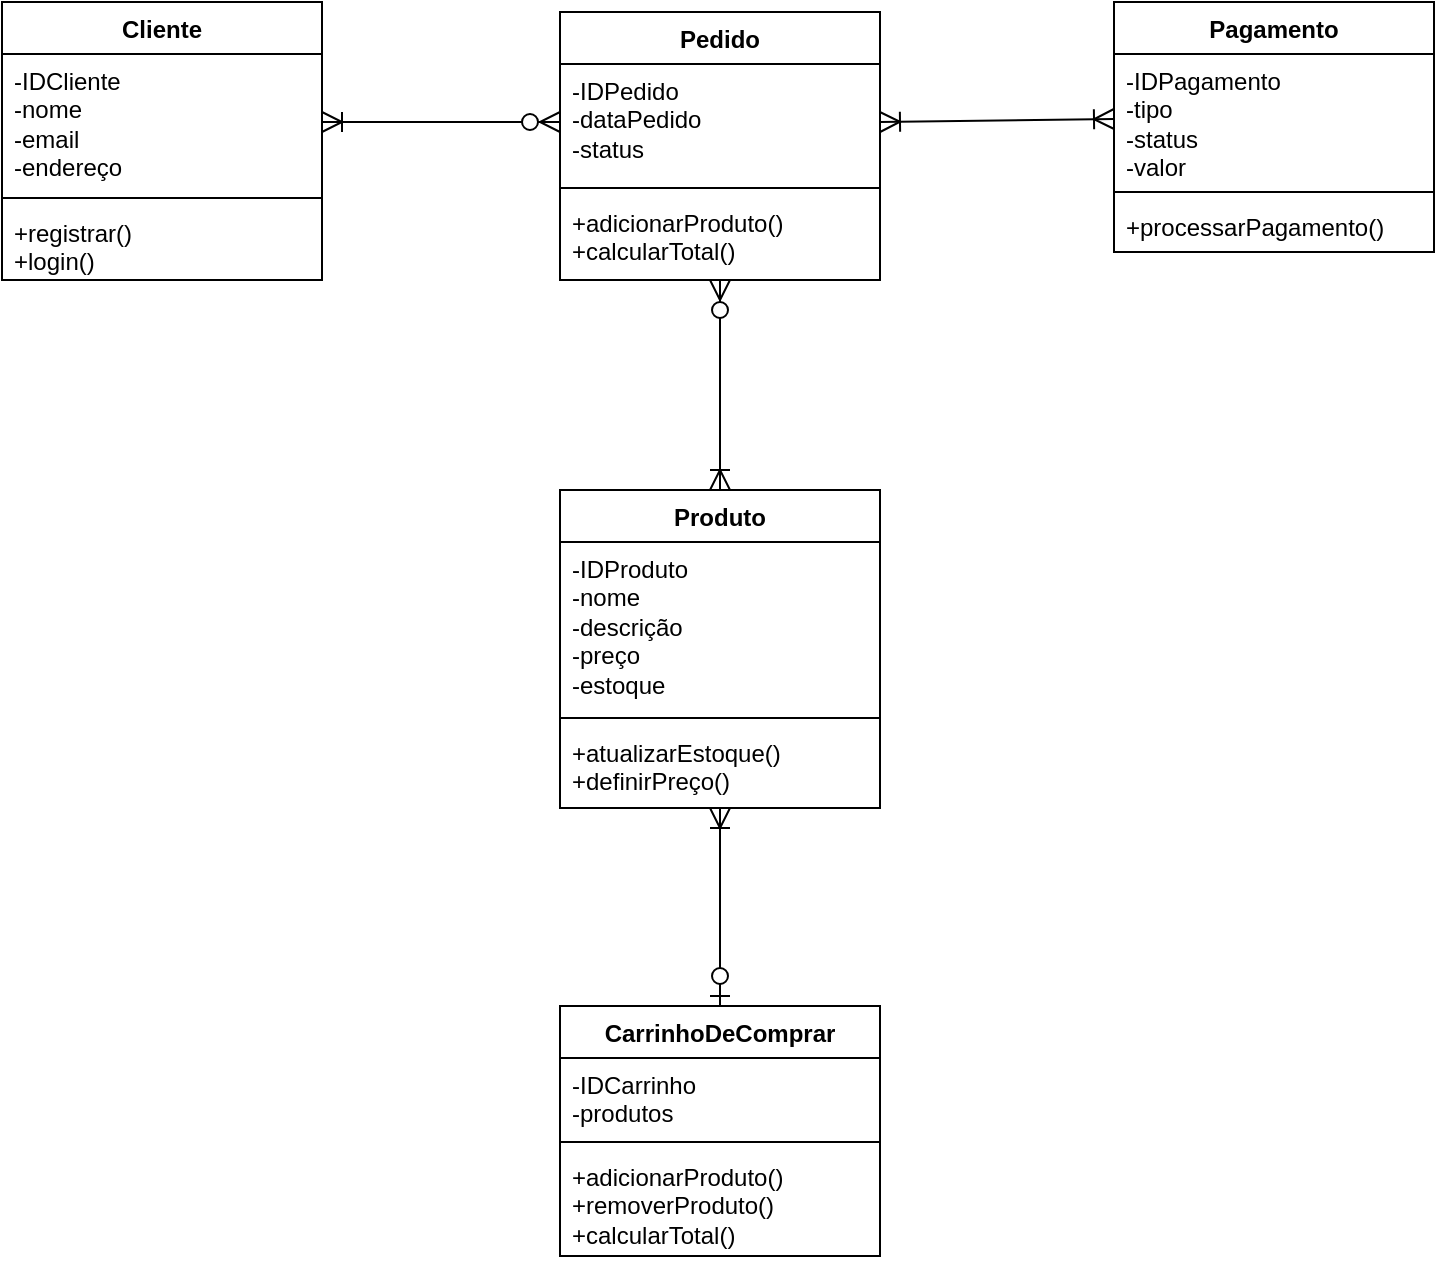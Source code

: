 <mxfile version="24.0.7" type="github" pages="2">
  <diagram name="DClasse - 01" id="OuO_ZdvTBSdrr3kOte6p">
    <mxGraphModel dx="1674" dy="1949" grid="1" gridSize="10" guides="1" tooltips="1" connect="1" arrows="1" fold="1" page="1" pageScale="1" pageWidth="827" pageHeight="1169" math="0" shadow="0">
      <root>
        <mxCell id="0" />
        <mxCell id="1" parent="0" />
        <mxCell id="bdUPGDWGOzHbn5Srj9QY-1" value="Produto" style="swimlane;fontStyle=1;align=center;verticalAlign=top;childLayout=stackLayout;horizontal=1;startSize=26;horizontalStack=0;resizeParent=1;resizeParentMax=0;resizeLast=0;collapsible=1;marginBottom=0;whiteSpace=wrap;html=1;" vertex="1" parent="1">
          <mxGeometry x="335" y="114" width="160" height="159" as="geometry" />
        </mxCell>
        <mxCell id="bdUPGDWGOzHbn5Srj9QY-2" value="-IDProduto&lt;div&gt;-nome&lt;/div&gt;&lt;div&gt;-descrição&lt;/div&gt;&lt;div&gt;-preço&lt;/div&gt;&lt;div&gt;-estoque&lt;/div&gt;" style="text;strokeColor=none;fillColor=none;align=left;verticalAlign=top;spacingLeft=4;spacingRight=4;overflow=hidden;rotatable=0;points=[[0,0.5],[1,0.5]];portConstraint=eastwest;whiteSpace=wrap;html=1;" vertex="1" parent="bdUPGDWGOzHbn5Srj9QY-1">
          <mxGeometry y="26" width="160" height="84" as="geometry" />
        </mxCell>
        <mxCell id="bdUPGDWGOzHbn5Srj9QY-3" value="" style="line;strokeWidth=1;fillColor=none;align=left;verticalAlign=middle;spacingTop=-1;spacingLeft=3;spacingRight=3;rotatable=0;labelPosition=right;points=[];portConstraint=eastwest;strokeColor=inherit;" vertex="1" parent="bdUPGDWGOzHbn5Srj9QY-1">
          <mxGeometry y="110" width="160" height="8" as="geometry" />
        </mxCell>
        <mxCell id="bdUPGDWGOzHbn5Srj9QY-4" value="+atualizarEstoque()&lt;div&gt;+definirPreço()&lt;/div&gt;" style="text;strokeColor=none;fillColor=none;align=left;verticalAlign=top;spacingLeft=4;spacingRight=4;overflow=hidden;rotatable=0;points=[[0,0.5],[1,0.5]];portConstraint=eastwest;whiteSpace=wrap;html=1;" vertex="1" parent="bdUPGDWGOzHbn5Srj9QY-1">
          <mxGeometry y="118" width="160" height="41" as="geometry" />
        </mxCell>
        <mxCell id="bdUPGDWGOzHbn5Srj9QY-5" value="Pedido" style="swimlane;fontStyle=1;align=center;verticalAlign=top;childLayout=stackLayout;horizontal=1;startSize=26;horizontalStack=0;resizeParent=1;resizeParentMax=0;resizeLast=0;collapsible=1;marginBottom=0;whiteSpace=wrap;html=1;" vertex="1" parent="1">
          <mxGeometry x="335" y="-125" width="160" height="134" as="geometry" />
        </mxCell>
        <mxCell id="bdUPGDWGOzHbn5Srj9QY-6" value="-IDPedido&lt;div&gt;-dataPedido&lt;/div&gt;&lt;div&gt;-status&lt;/div&gt;" style="text;strokeColor=none;fillColor=none;align=left;verticalAlign=top;spacingLeft=4;spacingRight=4;overflow=hidden;rotatable=0;points=[[0,0.5],[1,0.5]];portConstraint=eastwest;whiteSpace=wrap;html=1;" vertex="1" parent="bdUPGDWGOzHbn5Srj9QY-5">
          <mxGeometry y="26" width="160" height="58" as="geometry" />
        </mxCell>
        <mxCell id="bdUPGDWGOzHbn5Srj9QY-7" value="" style="line;strokeWidth=1;fillColor=none;align=left;verticalAlign=middle;spacingTop=-1;spacingLeft=3;spacingRight=3;rotatable=0;labelPosition=right;points=[];portConstraint=eastwest;strokeColor=inherit;" vertex="1" parent="bdUPGDWGOzHbn5Srj9QY-5">
          <mxGeometry y="84" width="160" height="8" as="geometry" />
        </mxCell>
        <mxCell id="bdUPGDWGOzHbn5Srj9QY-8" value="+adicionarProduto()&lt;div&gt;+calcularTotal()&lt;/div&gt;" style="text;strokeColor=none;fillColor=none;align=left;verticalAlign=top;spacingLeft=4;spacingRight=4;overflow=hidden;rotatable=0;points=[[0,0.5],[1,0.5]];portConstraint=eastwest;whiteSpace=wrap;html=1;" vertex="1" parent="bdUPGDWGOzHbn5Srj9QY-5">
          <mxGeometry y="92" width="160" height="42" as="geometry" />
        </mxCell>
        <mxCell id="bdUPGDWGOzHbn5Srj9QY-9" value="Pagamento" style="swimlane;fontStyle=1;align=center;verticalAlign=top;childLayout=stackLayout;horizontal=1;startSize=26;horizontalStack=0;resizeParent=1;resizeParentMax=0;resizeLast=0;collapsible=1;marginBottom=0;whiteSpace=wrap;html=1;" vertex="1" parent="1">
          <mxGeometry x="612" y="-130" width="160" height="125" as="geometry" />
        </mxCell>
        <mxCell id="bdUPGDWGOzHbn5Srj9QY-10" value="-IDPagamento&lt;div&gt;-tipo&lt;/div&gt;&lt;div&gt;-status&lt;/div&gt;&lt;div&gt;-valor&lt;/div&gt;" style="text;strokeColor=none;fillColor=none;align=left;verticalAlign=top;spacingLeft=4;spacingRight=4;overflow=hidden;rotatable=0;points=[[0,0.5],[1,0.5]];portConstraint=eastwest;whiteSpace=wrap;html=1;" vertex="1" parent="bdUPGDWGOzHbn5Srj9QY-9">
          <mxGeometry y="26" width="160" height="65" as="geometry" />
        </mxCell>
        <mxCell id="bdUPGDWGOzHbn5Srj9QY-11" value="" style="line;strokeWidth=1;fillColor=none;align=left;verticalAlign=middle;spacingTop=-1;spacingLeft=3;spacingRight=3;rotatable=0;labelPosition=right;points=[];portConstraint=eastwest;strokeColor=inherit;" vertex="1" parent="bdUPGDWGOzHbn5Srj9QY-9">
          <mxGeometry y="91" width="160" height="8" as="geometry" />
        </mxCell>
        <mxCell id="bdUPGDWGOzHbn5Srj9QY-12" value="+processarPagamento()" style="text;strokeColor=none;fillColor=none;align=left;verticalAlign=top;spacingLeft=4;spacingRight=4;overflow=hidden;rotatable=0;points=[[0,0.5],[1,0.5]];portConstraint=eastwest;whiteSpace=wrap;html=1;" vertex="1" parent="bdUPGDWGOzHbn5Srj9QY-9">
          <mxGeometry y="99" width="160" height="26" as="geometry" />
        </mxCell>
        <mxCell id="bdUPGDWGOzHbn5Srj9QY-13" value="CarrinhoDeComprar" style="swimlane;fontStyle=1;align=center;verticalAlign=top;childLayout=stackLayout;horizontal=1;startSize=26;horizontalStack=0;resizeParent=1;resizeParentMax=0;resizeLast=0;collapsible=1;marginBottom=0;whiteSpace=wrap;html=1;" vertex="1" parent="1">
          <mxGeometry x="335" y="372" width="160" height="125" as="geometry" />
        </mxCell>
        <mxCell id="bdUPGDWGOzHbn5Srj9QY-14" value="-IDCarrinho&lt;div&gt;-produtos&lt;/div&gt;" style="text;strokeColor=none;fillColor=none;align=left;verticalAlign=top;spacingLeft=4;spacingRight=4;overflow=hidden;rotatable=0;points=[[0,0.5],[1,0.5]];portConstraint=eastwest;whiteSpace=wrap;html=1;" vertex="1" parent="bdUPGDWGOzHbn5Srj9QY-13">
          <mxGeometry y="26" width="160" height="38" as="geometry" />
        </mxCell>
        <mxCell id="bdUPGDWGOzHbn5Srj9QY-15" value="" style="line;strokeWidth=1;fillColor=none;align=left;verticalAlign=middle;spacingTop=-1;spacingLeft=3;spacingRight=3;rotatable=0;labelPosition=right;points=[];portConstraint=eastwest;strokeColor=inherit;" vertex="1" parent="bdUPGDWGOzHbn5Srj9QY-13">
          <mxGeometry y="64" width="160" height="8" as="geometry" />
        </mxCell>
        <mxCell id="bdUPGDWGOzHbn5Srj9QY-16" value="+adicionarProduto()&lt;div&gt;+removerProduto()&lt;/div&gt;&lt;div&gt;+calcularTotal()&lt;/div&gt;" style="text;strokeColor=none;fillColor=none;align=left;verticalAlign=top;spacingLeft=4;spacingRight=4;overflow=hidden;rotatable=0;points=[[0,0.5],[1,0.5]];portConstraint=eastwest;whiteSpace=wrap;html=1;" vertex="1" parent="bdUPGDWGOzHbn5Srj9QY-13">
          <mxGeometry y="72" width="160" height="53" as="geometry" />
        </mxCell>
        <mxCell id="bdUPGDWGOzHbn5Srj9QY-17" value="Cliente" style="swimlane;fontStyle=1;align=center;verticalAlign=top;childLayout=stackLayout;horizontal=1;startSize=26;horizontalStack=0;resizeParent=1;resizeParentMax=0;resizeLast=0;collapsible=1;marginBottom=0;whiteSpace=wrap;html=1;" vertex="1" parent="1">
          <mxGeometry x="56" y="-130" width="160" height="139" as="geometry" />
        </mxCell>
        <mxCell id="bdUPGDWGOzHbn5Srj9QY-18" value="-IDCliente&amp;nbsp;&lt;div&gt;-nome&lt;/div&gt;&lt;div&gt;-email&lt;/div&gt;&lt;div&gt;-endereço&lt;/div&gt;" style="text;strokeColor=none;fillColor=none;align=left;verticalAlign=top;spacingLeft=4;spacingRight=4;overflow=hidden;rotatable=0;points=[[0,0.5],[1,0.5]];portConstraint=eastwest;whiteSpace=wrap;html=1;" vertex="1" parent="bdUPGDWGOzHbn5Srj9QY-17">
          <mxGeometry y="26" width="160" height="68" as="geometry" />
        </mxCell>
        <mxCell id="bdUPGDWGOzHbn5Srj9QY-19" value="" style="line;strokeWidth=1;fillColor=none;align=left;verticalAlign=middle;spacingTop=-1;spacingLeft=3;spacingRight=3;rotatable=0;labelPosition=right;points=[];portConstraint=eastwest;strokeColor=inherit;" vertex="1" parent="bdUPGDWGOzHbn5Srj9QY-17">
          <mxGeometry y="94" width="160" height="8" as="geometry" />
        </mxCell>
        <mxCell id="bdUPGDWGOzHbn5Srj9QY-20" value="+registrar()&lt;div&gt;+login()&lt;/div&gt;" style="text;strokeColor=none;fillColor=none;align=left;verticalAlign=top;spacingLeft=4;spacingRight=4;overflow=hidden;rotatable=0;points=[[0,0.5],[1,0.5]];portConstraint=eastwest;whiteSpace=wrap;html=1;" vertex="1" parent="bdUPGDWGOzHbn5Srj9QY-17">
          <mxGeometry y="102" width="160" height="37" as="geometry" />
        </mxCell>
        <mxCell id="bdUPGDWGOzHbn5Srj9QY-21" value="" style="fontSize=12;html=1;endArrow=ERoneToMany;startArrow=ERzeroToMany;rounded=0;startSize=8;endSize=8;entryX=1;entryY=0.5;entryDx=0;entryDy=0;exitX=0;exitY=0.5;exitDx=0;exitDy=0;" edge="1" parent="1" source="bdUPGDWGOzHbn5Srj9QY-6" target="bdUPGDWGOzHbn5Srj9QY-18">
          <mxGeometry width="100" height="100" relative="1" as="geometry">
            <mxPoint x="199" y="147" as="sourcePoint" />
            <mxPoint x="299" y="47" as="targetPoint" />
          </mxGeometry>
        </mxCell>
        <mxCell id="bdUPGDWGOzHbn5Srj9QY-22" value="" style="fontSize=12;html=1;endArrow=ERoneToMany;startArrow=ERzeroToMany;rounded=0;startSize=8;endSize=8;entryX=0.5;entryY=0;entryDx=0;entryDy=0;" edge="1" parent="1" source="bdUPGDWGOzHbn5Srj9QY-8" target="bdUPGDWGOzHbn5Srj9QY-1">
          <mxGeometry width="100" height="100" relative="1" as="geometry">
            <mxPoint x="199" y="147" as="sourcePoint" />
            <mxPoint x="299" y="47" as="targetPoint" />
          </mxGeometry>
        </mxCell>
        <mxCell id="bdUPGDWGOzHbn5Srj9QY-23" value="" style="fontSize=12;html=1;endArrow=ERoneToMany;startArrow=ERzeroToOne;rounded=0;startSize=8;endSize=8;exitX=0.5;exitY=0;exitDx=0;exitDy=0;" edge="1" parent="1" source="bdUPGDWGOzHbn5Srj9QY-13" target="bdUPGDWGOzHbn5Srj9QY-4">
          <mxGeometry width="100" height="100" relative="1" as="geometry">
            <mxPoint x="381" y="147" as="sourcePoint" />
            <mxPoint x="577" y="172" as="targetPoint" />
          </mxGeometry>
        </mxCell>
        <mxCell id="bdUPGDWGOzHbn5Srj9QY-24" value="" style="fontSize=12;html=1;endArrow=ERoneToMany;startArrow=ERoneToMany;rounded=0;startSize=8;endSize=8;entryX=0;entryY=0.5;entryDx=0;entryDy=0;exitX=1;exitY=0.5;exitDx=0;exitDy=0;" edge="1" parent="1" source="bdUPGDWGOzHbn5Srj9QY-6" target="bdUPGDWGOzHbn5Srj9QY-10">
          <mxGeometry width="100" height="100" relative="1" as="geometry">
            <mxPoint x="511" y="47" as="sourcePoint" />
            <mxPoint x="611" y="-53" as="targetPoint" />
          </mxGeometry>
        </mxCell>
      </root>
    </mxGraphModel>
  </diagram>
  <diagram name="DClasse - 02" id="jPcw8ikbb_NpX0U8tiwh">
    <mxGraphModel dx="1674" dy="1949" grid="1" gridSize="10" guides="1" tooltips="1" connect="1" arrows="1" fold="1" page="1" pageScale="1" pageWidth="827" pageHeight="1169" math="0" shadow="0">
      <root>
        <mxCell id="xZh5Dy3FaHv-DKSdzbyE-0" />
        <mxCell id="xZh5Dy3FaHv-DKSdzbyE-1" parent="xZh5Dy3FaHv-DKSdzbyE-0" />
        <mxCell id="xZh5Dy3FaHv-DKSdzbyE-2" value="Produto" style="swimlane;fontStyle=1;align=center;verticalAlign=top;childLayout=stackLayout;horizontal=1;startSize=26;horizontalStack=0;resizeParent=1;resizeParentMax=0;resizeLast=0;collapsible=1;marginBottom=0;whiteSpace=wrap;html=1;" vertex="1" parent="xZh5Dy3FaHv-DKSdzbyE-1">
          <mxGeometry x="335" y="114" width="160" height="159" as="geometry" />
        </mxCell>
        <mxCell id="xZh5Dy3FaHv-DKSdzbyE-3" value="-IDProduto&lt;div&gt;-nome&lt;/div&gt;&lt;div&gt;-descrição&lt;/div&gt;&lt;div&gt;-preço&lt;/div&gt;&lt;div&gt;-estoque&lt;/div&gt;" style="text;strokeColor=none;fillColor=none;align=left;verticalAlign=top;spacingLeft=4;spacingRight=4;overflow=hidden;rotatable=0;points=[[0,0.5],[1,0.5]];portConstraint=eastwest;whiteSpace=wrap;html=1;" vertex="1" parent="xZh5Dy3FaHv-DKSdzbyE-2">
          <mxGeometry y="26" width="160" height="84" as="geometry" />
        </mxCell>
        <mxCell id="xZh5Dy3FaHv-DKSdzbyE-4" value="" style="line;strokeWidth=1;fillColor=none;align=left;verticalAlign=middle;spacingTop=-1;spacingLeft=3;spacingRight=3;rotatable=0;labelPosition=right;points=[];portConstraint=eastwest;strokeColor=inherit;" vertex="1" parent="xZh5Dy3FaHv-DKSdzbyE-2">
          <mxGeometry y="110" width="160" height="8" as="geometry" />
        </mxCell>
        <mxCell id="xZh5Dy3FaHv-DKSdzbyE-5" value="+atualizarEstoque()&lt;div&gt;+definirPreço()&lt;/div&gt;" style="text;strokeColor=none;fillColor=none;align=left;verticalAlign=top;spacingLeft=4;spacingRight=4;overflow=hidden;rotatable=0;points=[[0,0.5],[1,0.5]];portConstraint=eastwest;whiteSpace=wrap;html=1;" vertex="1" parent="xZh5Dy3FaHv-DKSdzbyE-2">
          <mxGeometry y="118" width="160" height="41" as="geometry" />
        </mxCell>
        <mxCell id="xZh5Dy3FaHv-DKSdzbyE-6" value="Pedido" style="swimlane;fontStyle=1;align=center;verticalAlign=top;childLayout=stackLayout;horizontal=1;startSize=26;horizontalStack=0;resizeParent=1;resizeParentMax=0;resizeLast=0;collapsible=1;marginBottom=0;whiteSpace=wrap;html=1;" vertex="1" parent="xZh5Dy3FaHv-DKSdzbyE-1">
          <mxGeometry x="335" y="-125" width="160" height="134" as="geometry" />
        </mxCell>
        <mxCell id="xZh5Dy3FaHv-DKSdzbyE-7" value="-IDPedido&lt;div&gt;-dataPedido&lt;/div&gt;&lt;div&gt;-status&lt;/div&gt;" style="text;strokeColor=none;fillColor=none;align=left;verticalAlign=top;spacingLeft=4;spacingRight=4;overflow=hidden;rotatable=0;points=[[0,0.5],[1,0.5]];portConstraint=eastwest;whiteSpace=wrap;html=1;" vertex="1" parent="xZh5Dy3FaHv-DKSdzbyE-6">
          <mxGeometry y="26" width="160" height="58" as="geometry" />
        </mxCell>
        <mxCell id="xZh5Dy3FaHv-DKSdzbyE-8" value="" style="line;strokeWidth=1;fillColor=none;align=left;verticalAlign=middle;spacingTop=-1;spacingLeft=3;spacingRight=3;rotatable=0;labelPosition=right;points=[];portConstraint=eastwest;strokeColor=inherit;" vertex="1" parent="xZh5Dy3FaHv-DKSdzbyE-6">
          <mxGeometry y="84" width="160" height="8" as="geometry" />
        </mxCell>
        <mxCell id="xZh5Dy3FaHv-DKSdzbyE-9" value="+adicionarProduto()&lt;div&gt;+calcularTotal()&lt;/div&gt;" style="text;strokeColor=none;fillColor=none;align=left;verticalAlign=top;spacingLeft=4;spacingRight=4;overflow=hidden;rotatable=0;points=[[0,0.5],[1,0.5]];portConstraint=eastwest;whiteSpace=wrap;html=1;" vertex="1" parent="xZh5Dy3FaHv-DKSdzbyE-6">
          <mxGeometry y="92" width="160" height="42" as="geometry" />
        </mxCell>
        <mxCell id="xZh5Dy3FaHv-DKSdzbyE-10" value="Pagamento" style="swimlane;fontStyle=1;align=center;verticalAlign=top;childLayout=stackLayout;horizontal=1;startSize=26;horizontalStack=0;resizeParent=1;resizeParentMax=0;resizeLast=0;collapsible=1;marginBottom=0;whiteSpace=wrap;html=1;" vertex="1" parent="xZh5Dy3FaHv-DKSdzbyE-1">
          <mxGeometry x="612" y="-130" width="160" height="125" as="geometry" />
        </mxCell>
        <mxCell id="xZh5Dy3FaHv-DKSdzbyE-11" value="-IDPagamento&lt;div&gt;-tipo&lt;/div&gt;&lt;div&gt;-status&lt;/div&gt;&lt;div&gt;-valor&lt;/div&gt;" style="text;strokeColor=none;fillColor=none;align=left;verticalAlign=top;spacingLeft=4;spacingRight=4;overflow=hidden;rotatable=0;points=[[0,0.5],[1,0.5]];portConstraint=eastwest;whiteSpace=wrap;html=1;" vertex="1" parent="xZh5Dy3FaHv-DKSdzbyE-10">
          <mxGeometry y="26" width="160" height="65" as="geometry" />
        </mxCell>
        <mxCell id="xZh5Dy3FaHv-DKSdzbyE-12" value="" style="line;strokeWidth=1;fillColor=none;align=left;verticalAlign=middle;spacingTop=-1;spacingLeft=3;spacingRight=3;rotatable=0;labelPosition=right;points=[];portConstraint=eastwest;strokeColor=inherit;" vertex="1" parent="xZh5Dy3FaHv-DKSdzbyE-10">
          <mxGeometry y="91" width="160" height="8" as="geometry" />
        </mxCell>
        <mxCell id="xZh5Dy3FaHv-DKSdzbyE-13" value="+processarPagamento()" style="text;strokeColor=none;fillColor=none;align=left;verticalAlign=top;spacingLeft=4;spacingRight=4;overflow=hidden;rotatable=0;points=[[0,0.5],[1,0.5]];portConstraint=eastwest;whiteSpace=wrap;html=1;" vertex="1" parent="xZh5Dy3FaHv-DKSdzbyE-10">
          <mxGeometry y="99" width="160" height="26" as="geometry" />
        </mxCell>
        <mxCell id="xZh5Dy3FaHv-DKSdzbyE-14" value="CarrinhoDeComprar" style="swimlane;fontStyle=1;align=center;verticalAlign=top;childLayout=stackLayout;horizontal=1;startSize=26;horizontalStack=0;resizeParent=1;resizeParentMax=0;resizeLast=0;collapsible=1;marginBottom=0;whiteSpace=wrap;html=1;" vertex="1" parent="xZh5Dy3FaHv-DKSdzbyE-1">
          <mxGeometry x="335" y="372" width="160" height="125" as="geometry" />
        </mxCell>
        <mxCell id="xZh5Dy3FaHv-DKSdzbyE-15" value="-IDCarrinho&lt;div&gt;-produtos&lt;/div&gt;" style="text;strokeColor=none;fillColor=none;align=left;verticalAlign=top;spacingLeft=4;spacingRight=4;overflow=hidden;rotatable=0;points=[[0,0.5],[1,0.5]];portConstraint=eastwest;whiteSpace=wrap;html=1;" vertex="1" parent="xZh5Dy3FaHv-DKSdzbyE-14">
          <mxGeometry y="26" width="160" height="38" as="geometry" />
        </mxCell>
        <mxCell id="xZh5Dy3FaHv-DKSdzbyE-16" value="" style="line;strokeWidth=1;fillColor=none;align=left;verticalAlign=middle;spacingTop=-1;spacingLeft=3;spacingRight=3;rotatable=0;labelPosition=right;points=[];portConstraint=eastwest;strokeColor=inherit;" vertex="1" parent="xZh5Dy3FaHv-DKSdzbyE-14">
          <mxGeometry y="64" width="160" height="8" as="geometry" />
        </mxCell>
        <mxCell id="xZh5Dy3FaHv-DKSdzbyE-17" value="+adicionarProduto()&lt;div&gt;+removerProduto()&lt;/div&gt;&lt;div&gt;+calcularTotal()&lt;/div&gt;" style="text;strokeColor=none;fillColor=none;align=left;verticalAlign=top;spacingLeft=4;spacingRight=4;overflow=hidden;rotatable=0;points=[[0,0.5],[1,0.5]];portConstraint=eastwest;whiteSpace=wrap;html=1;" vertex="1" parent="xZh5Dy3FaHv-DKSdzbyE-14">
          <mxGeometry y="72" width="160" height="53" as="geometry" />
        </mxCell>
        <mxCell id="xZh5Dy3FaHv-DKSdzbyE-18" value="Cliente" style="swimlane;fontStyle=1;align=center;verticalAlign=top;childLayout=stackLayout;horizontal=1;startSize=26;horizontalStack=0;resizeParent=1;resizeParentMax=0;resizeLast=0;collapsible=1;marginBottom=0;whiteSpace=wrap;html=1;" vertex="1" parent="xZh5Dy3FaHv-DKSdzbyE-1">
          <mxGeometry x="56" y="-130" width="160" height="139" as="geometry" />
        </mxCell>
        <mxCell id="xZh5Dy3FaHv-DKSdzbyE-19" value="-IDCliente&amp;nbsp;&lt;div&gt;-nome&lt;/div&gt;&lt;div&gt;-email&lt;/div&gt;&lt;div&gt;-endereço&lt;/div&gt;" style="text;strokeColor=none;fillColor=none;align=left;verticalAlign=top;spacingLeft=4;spacingRight=4;overflow=hidden;rotatable=0;points=[[0,0.5],[1,0.5]];portConstraint=eastwest;whiteSpace=wrap;html=1;" vertex="1" parent="xZh5Dy3FaHv-DKSdzbyE-18">
          <mxGeometry y="26" width="160" height="68" as="geometry" />
        </mxCell>
        <mxCell id="xZh5Dy3FaHv-DKSdzbyE-20" value="" style="line;strokeWidth=1;fillColor=none;align=left;verticalAlign=middle;spacingTop=-1;spacingLeft=3;spacingRight=3;rotatable=0;labelPosition=right;points=[];portConstraint=eastwest;strokeColor=inherit;" vertex="1" parent="xZh5Dy3FaHv-DKSdzbyE-18">
          <mxGeometry y="94" width="160" height="8" as="geometry" />
        </mxCell>
        <mxCell id="xZh5Dy3FaHv-DKSdzbyE-21" value="+registrar()&lt;div&gt;+login()&lt;/div&gt;" style="text;strokeColor=none;fillColor=none;align=left;verticalAlign=top;spacingLeft=4;spacingRight=4;overflow=hidden;rotatable=0;points=[[0,0.5],[1,0.5]];portConstraint=eastwest;whiteSpace=wrap;html=1;" vertex="1" parent="xZh5Dy3FaHv-DKSdzbyE-18">
          <mxGeometry y="102" width="160" height="37" as="geometry" />
        </mxCell>
        <mxCell id="xZh5Dy3FaHv-DKSdzbyE-22" value="" style="fontSize=12;html=1;endArrow=ERoneToMany;startArrow=ERzeroToMany;rounded=0;startSize=8;endSize=8;entryX=1;entryY=0.5;entryDx=0;entryDy=0;exitX=0;exitY=0.5;exitDx=0;exitDy=0;" edge="1" parent="xZh5Dy3FaHv-DKSdzbyE-1" source="xZh5Dy3FaHv-DKSdzbyE-7" target="xZh5Dy3FaHv-DKSdzbyE-19">
          <mxGeometry width="100" height="100" relative="1" as="geometry">
            <mxPoint x="199" y="147" as="sourcePoint" />
            <mxPoint x="299" y="47" as="targetPoint" />
          </mxGeometry>
        </mxCell>
        <mxCell id="xZh5Dy3FaHv-DKSdzbyE-23" value="" style="fontSize=12;html=1;endArrow=ERoneToMany;startArrow=ERzeroToMany;rounded=0;startSize=8;endSize=8;entryX=0.5;entryY=0;entryDx=0;entryDy=0;" edge="1" parent="xZh5Dy3FaHv-DKSdzbyE-1" source="xZh5Dy3FaHv-DKSdzbyE-9" target="xZh5Dy3FaHv-DKSdzbyE-2">
          <mxGeometry width="100" height="100" relative="1" as="geometry">
            <mxPoint x="199" y="147" as="sourcePoint" />
            <mxPoint x="299" y="47" as="targetPoint" />
          </mxGeometry>
        </mxCell>
        <mxCell id="xZh5Dy3FaHv-DKSdzbyE-24" value="" style="fontSize=12;html=1;endArrow=ERoneToMany;startArrow=ERzeroToOne;rounded=0;startSize=8;endSize=8;exitX=0.5;exitY=0;exitDx=0;exitDy=0;" edge="1" parent="xZh5Dy3FaHv-DKSdzbyE-1" source="xZh5Dy3FaHv-DKSdzbyE-14" target="xZh5Dy3FaHv-DKSdzbyE-5">
          <mxGeometry width="100" height="100" relative="1" as="geometry">
            <mxPoint x="381" y="147" as="sourcePoint" />
            <mxPoint x="577" y="172" as="targetPoint" />
          </mxGeometry>
        </mxCell>
        <mxCell id="xZh5Dy3FaHv-DKSdzbyE-25" value="" style="fontSize=12;html=1;endArrow=ERoneToMany;startArrow=ERoneToMany;rounded=0;startSize=8;endSize=8;entryX=0;entryY=0.5;entryDx=0;entryDy=0;exitX=1;exitY=0.5;exitDx=0;exitDy=0;" edge="1" parent="xZh5Dy3FaHv-DKSdzbyE-1" source="xZh5Dy3FaHv-DKSdzbyE-7" target="xZh5Dy3FaHv-DKSdzbyE-11">
          <mxGeometry width="100" height="100" relative="1" as="geometry">
            <mxPoint x="511" y="47" as="sourcePoint" />
            <mxPoint x="611" y="-53" as="targetPoint" />
          </mxGeometry>
        </mxCell>
      </root>
    </mxGraphModel>
  </diagram>
</mxfile>
